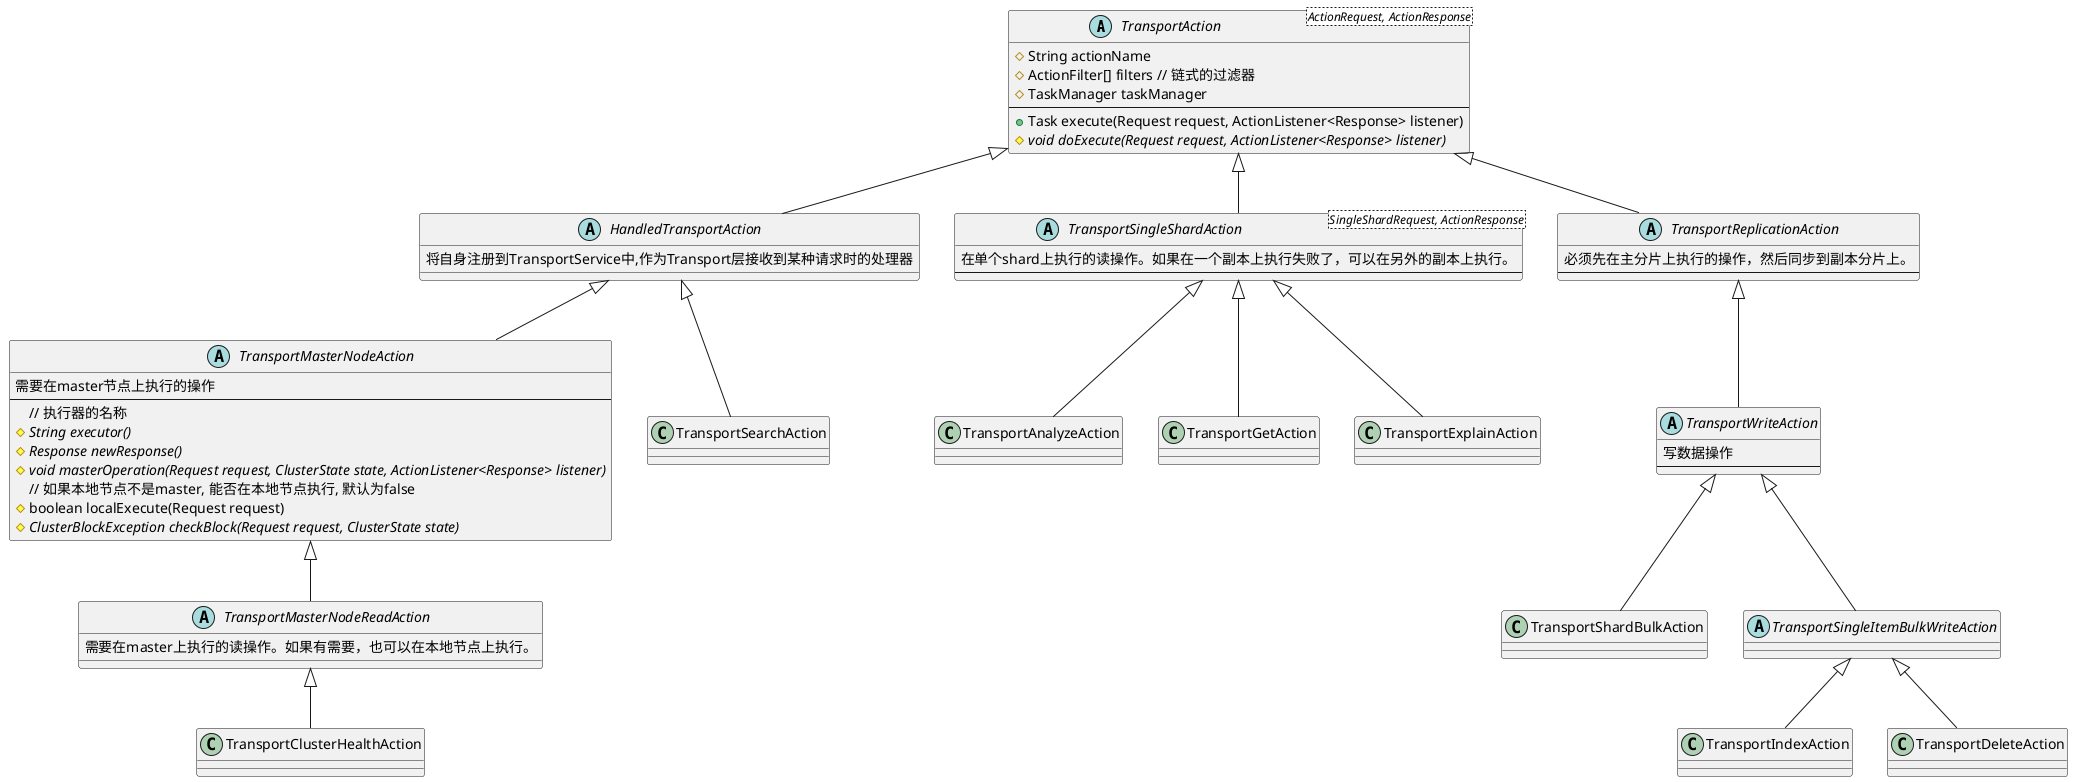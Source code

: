 @startuml
abstract class TransportAction<ActionRequest, ActionResponse>{
    #String actionName
    #ActionFilter[] filters // 链式的过滤器
    #TaskManager taskManager
    --
    +Task execute(Request request, ActionListener<Response> listener)
    #{abstract} void doExecute(Request request, ActionListener<Response> listener)
}

abstract class HandledTransportAction extends TransportAction{
    将自身注册到TransportService中,作为Transport层接收到某种请求时的处理器
}

abstract class TransportMasterNodeAction extends HandledTransportAction{
    需要在master节点上执行的操作
    --
    // 执行器的名称
    #{abstract} String executor()
    #{abstract} Response newResponse()
    #{abstract} void masterOperation(Request request, ClusterState state, ActionListener<Response> listener)
    // 如果本地节点不是master, 能否在本地节点执行, 默认为false
    #boolean localExecute(Request request)
    #{abstract} ClusterBlockException checkBlock(Request request, ClusterState state)
}

abstract class TransportMasterNodeReadAction extends TransportMasterNodeAction{
    需要在master上执行的读操作。如果有需要，也可以在本地节点上执行。
}

class TransportClusterHealthAction extends TransportMasterNodeReadAction

class TransportSearchAction extends HandledTransportAction{

}

abstract class TransportSingleShardAction<SingleShardRequest, ActionResponse> extends TransportAction{
    在单个shard上执行的读操作。如果在一个副本上执行失败了，可以在另外的副本上执行。
    --
}

class TransportAnalyzeAction extends TransportSingleShardAction
class TransportGetAction extends TransportSingleShardAction
class TransportExplainAction extends TransportSingleShardAction

abstract class TransportReplicationAction extends TransportAction{
    必须先在主分片上执行的操作，然后同步到副本分片上。
    --
}

abstract class TransportWriteAction extends TransportReplicationAction{
    写数据操作
    --
}

class TransportShardBulkAction extends TransportWriteAction{
}

abstract class TransportSingleItemBulkWriteAction extends TransportWriteAction{

}

class TransportIndexAction extends TransportSingleItemBulkWriteAction

class TransportDeleteAction extends TransportSingleItemBulkWriteAction

@enduml